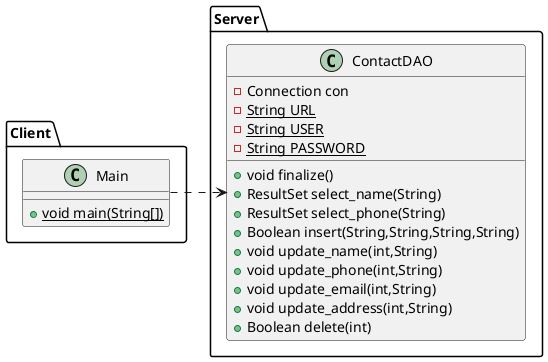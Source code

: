 @startuml
class Server.ContactDAO {
- Connection con
- {static} String URL
- {static} String USER
- {static} String PASSWORD
+ void finalize()
+ ResultSet select_name(String)
+ ResultSet select_phone(String)
+ Boolean insert(String,String,String,String)
+ void update_name(int,String)
+ void update_phone(int,String)
+ void update_email(int,String)
+ void update_address(int,String)
+ Boolean delete(int)
}
class Client.Main {
+ {static} void main(String[])
}

Server.ContactDAO <..left.. Client.Main
@enduml